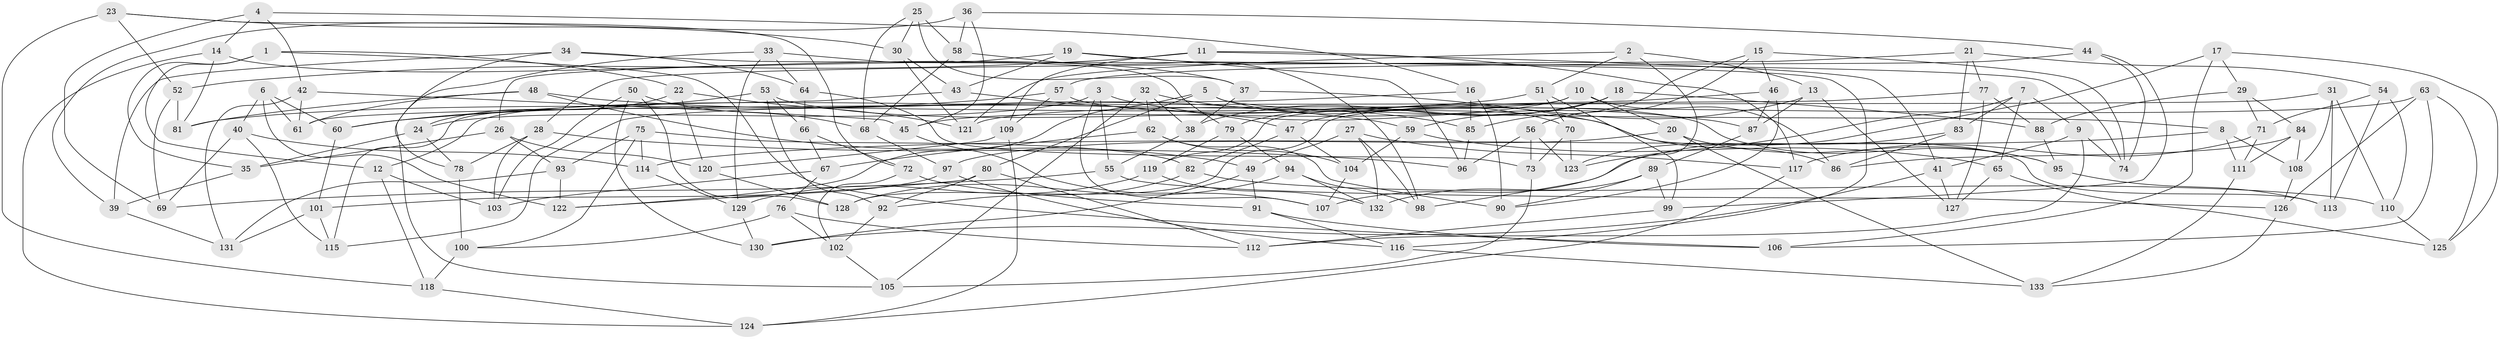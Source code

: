 // Generated by graph-tools (version 1.1) at 2025/37/03/09/25 02:37:48]
// undirected, 133 vertices, 266 edges
graph export_dot {
graph [start="1"]
  node [color=gray90,style=filled];
  1;
  2;
  3;
  4;
  5;
  6;
  7;
  8;
  9;
  10;
  11;
  12;
  13;
  14;
  15;
  16;
  17;
  18;
  19;
  20;
  21;
  22;
  23;
  24;
  25;
  26;
  27;
  28;
  29;
  30;
  31;
  32;
  33;
  34;
  35;
  36;
  37;
  38;
  39;
  40;
  41;
  42;
  43;
  44;
  45;
  46;
  47;
  48;
  49;
  50;
  51;
  52;
  53;
  54;
  55;
  56;
  57;
  58;
  59;
  60;
  61;
  62;
  63;
  64;
  65;
  66;
  67;
  68;
  69;
  70;
  71;
  72;
  73;
  74;
  75;
  76;
  77;
  78;
  79;
  80;
  81;
  82;
  83;
  84;
  85;
  86;
  87;
  88;
  89;
  90;
  91;
  92;
  93;
  94;
  95;
  96;
  97;
  98;
  99;
  100;
  101;
  102;
  103;
  104;
  105;
  106;
  107;
  108;
  109;
  110;
  111;
  112;
  113;
  114;
  115;
  116;
  117;
  118;
  119;
  120;
  121;
  122;
  123;
  124;
  125;
  126;
  127;
  128;
  129;
  130;
  131;
  132;
  133;
  1 -- 35;
  1 -- 22;
  1 -- 12;
  1 -- 106;
  2 -- 98;
  2 -- 51;
  2 -- 121;
  2 -- 13;
  3 -- 107;
  3 -- 24;
  3 -- 87;
  3 -- 55;
  4 -- 14;
  4 -- 16;
  4 -- 69;
  4 -- 42;
  5 -- 8;
  5 -- 122;
  5 -- 70;
  5 -- 80;
  6 -- 60;
  6 -- 40;
  6 -- 61;
  6 -- 122;
  7 -- 65;
  7 -- 9;
  7 -- 123;
  7 -- 83;
  8 -- 108;
  8 -- 114;
  8 -- 111;
  9 -- 112;
  9 -- 41;
  9 -- 74;
  10 -- 12;
  10 -- 20;
  10 -- 45;
  10 -- 86;
  11 -- 117;
  11 -- 52;
  11 -- 41;
  11 -- 109;
  12 -- 118;
  12 -- 103;
  13 -- 47;
  13 -- 87;
  13 -- 127;
  14 -- 124;
  14 -- 37;
  14 -- 81;
  15 -- 46;
  15 -- 74;
  15 -- 85;
  15 -- 56;
  16 -- 85;
  16 -- 90;
  16 -- 115;
  17 -- 106;
  17 -- 29;
  17 -- 123;
  17 -- 125;
  18 -- 38;
  18 -- 88;
  18 -- 79;
  18 -- 59;
  19 -- 26;
  19 -- 116;
  19 -- 96;
  19 -- 43;
  20 -- 95;
  20 -- 133;
  20 -- 97;
  21 -- 83;
  21 -- 77;
  21 -- 28;
  21 -- 54;
  22 -- 24;
  22 -- 121;
  22 -- 120;
  23 -- 30;
  23 -- 52;
  23 -- 118;
  23 -- 72;
  24 -- 35;
  24 -- 78;
  25 -- 37;
  25 -- 68;
  25 -- 30;
  25 -- 58;
  26 -- 120;
  26 -- 35;
  26 -- 93;
  27 -- 49;
  27 -- 117;
  27 -- 98;
  27 -- 132;
  28 -- 96;
  28 -- 78;
  28 -- 103;
  29 -- 71;
  29 -- 88;
  29 -- 84;
  30 -- 121;
  30 -- 43;
  31 -- 61;
  31 -- 108;
  31 -- 113;
  31 -- 110;
  32 -- 38;
  32 -- 62;
  32 -- 85;
  32 -- 105;
  33 -- 79;
  33 -- 129;
  33 -- 64;
  33 -- 105;
  34 -- 39;
  34 -- 64;
  34 -- 78;
  34 -- 74;
  35 -- 39;
  36 -- 45;
  36 -- 44;
  36 -- 58;
  36 -- 39;
  37 -- 38;
  37 -- 86;
  38 -- 55;
  39 -- 131;
  40 -- 69;
  40 -- 114;
  40 -- 115;
  41 -- 127;
  41 -- 130;
  42 -- 61;
  42 -- 45;
  42 -- 131;
  43 -- 115;
  43 -- 47;
  44 -- 57;
  44 -- 74;
  44 -- 99;
  45 -- 107;
  46 -- 90;
  46 -- 119;
  46 -- 87;
  47 -- 104;
  47 -- 82;
  48 -- 49;
  48 -- 81;
  48 -- 61;
  48 -- 59;
  49 -- 91;
  49 -- 130;
  50 -- 103;
  50 -- 128;
  50 -- 130;
  50 -- 68;
  51 -- 81;
  51 -- 99;
  51 -- 70;
  52 -- 81;
  52 -- 69;
  53 -- 92;
  53 -- 113;
  53 -- 60;
  53 -- 66;
  54 -- 71;
  54 -- 113;
  54 -- 110;
  55 -- 126;
  55 -- 69;
  56 -- 96;
  56 -- 123;
  56 -- 73;
  57 -- 109;
  57 -- 60;
  57 -- 95;
  58 -- 98;
  58 -- 68;
  59 -- 65;
  59 -- 104;
  60 -- 101;
  62 -- 90;
  62 -- 104;
  62 -- 67;
  63 -- 106;
  63 -- 125;
  63 -- 126;
  63 -- 121;
  64 -- 73;
  64 -- 66;
  65 -- 127;
  65 -- 125;
  66 -- 72;
  66 -- 67;
  67 -- 76;
  67 -- 103;
  68 -- 97;
  70 -- 123;
  70 -- 73;
  71 -- 111;
  71 -- 117;
  72 -- 102;
  72 -- 91;
  73 -- 105;
  75 -- 93;
  75 -- 82;
  75 -- 100;
  75 -- 114;
  76 -- 102;
  76 -- 100;
  76 -- 112;
  77 -- 127;
  77 -- 128;
  77 -- 88;
  78 -- 100;
  79 -- 94;
  79 -- 119;
  80 -- 122;
  80 -- 112;
  80 -- 92;
  82 -- 92;
  82 -- 110;
  83 -- 86;
  83 -- 107;
  84 -- 108;
  84 -- 111;
  84 -- 86;
  85 -- 96;
  87 -- 89;
  88 -- 95;
  89 -- 99;
  89 -- 132;
  89 -- 90;
  91 -- 106;
  91 -- 116;
  92 -- 102;
  93 -- 122;
  93 -- 131;
  94 -- 98;
  94 -- 132;
  94 -- 128;
  95 -- 113;
  97 -- 101;
  97 -- 116;
  99 -- 112;
  100 -- 118;
  101 -- 115;
  101 -- 131;
  102 -- 105;
  104 -- 107;
  108 -- 126;
  109 -- 120;
  109 -- 124;
  110 -- 125;
  111 -- 133;
  114 -- 129;
  116 -- 133;
  117 -- 124;
  118 -- 124;
  119 -- 129;
  119 -- 132;
  120 -- 128;
  126 -- 133;
  129 -- 130;
}

